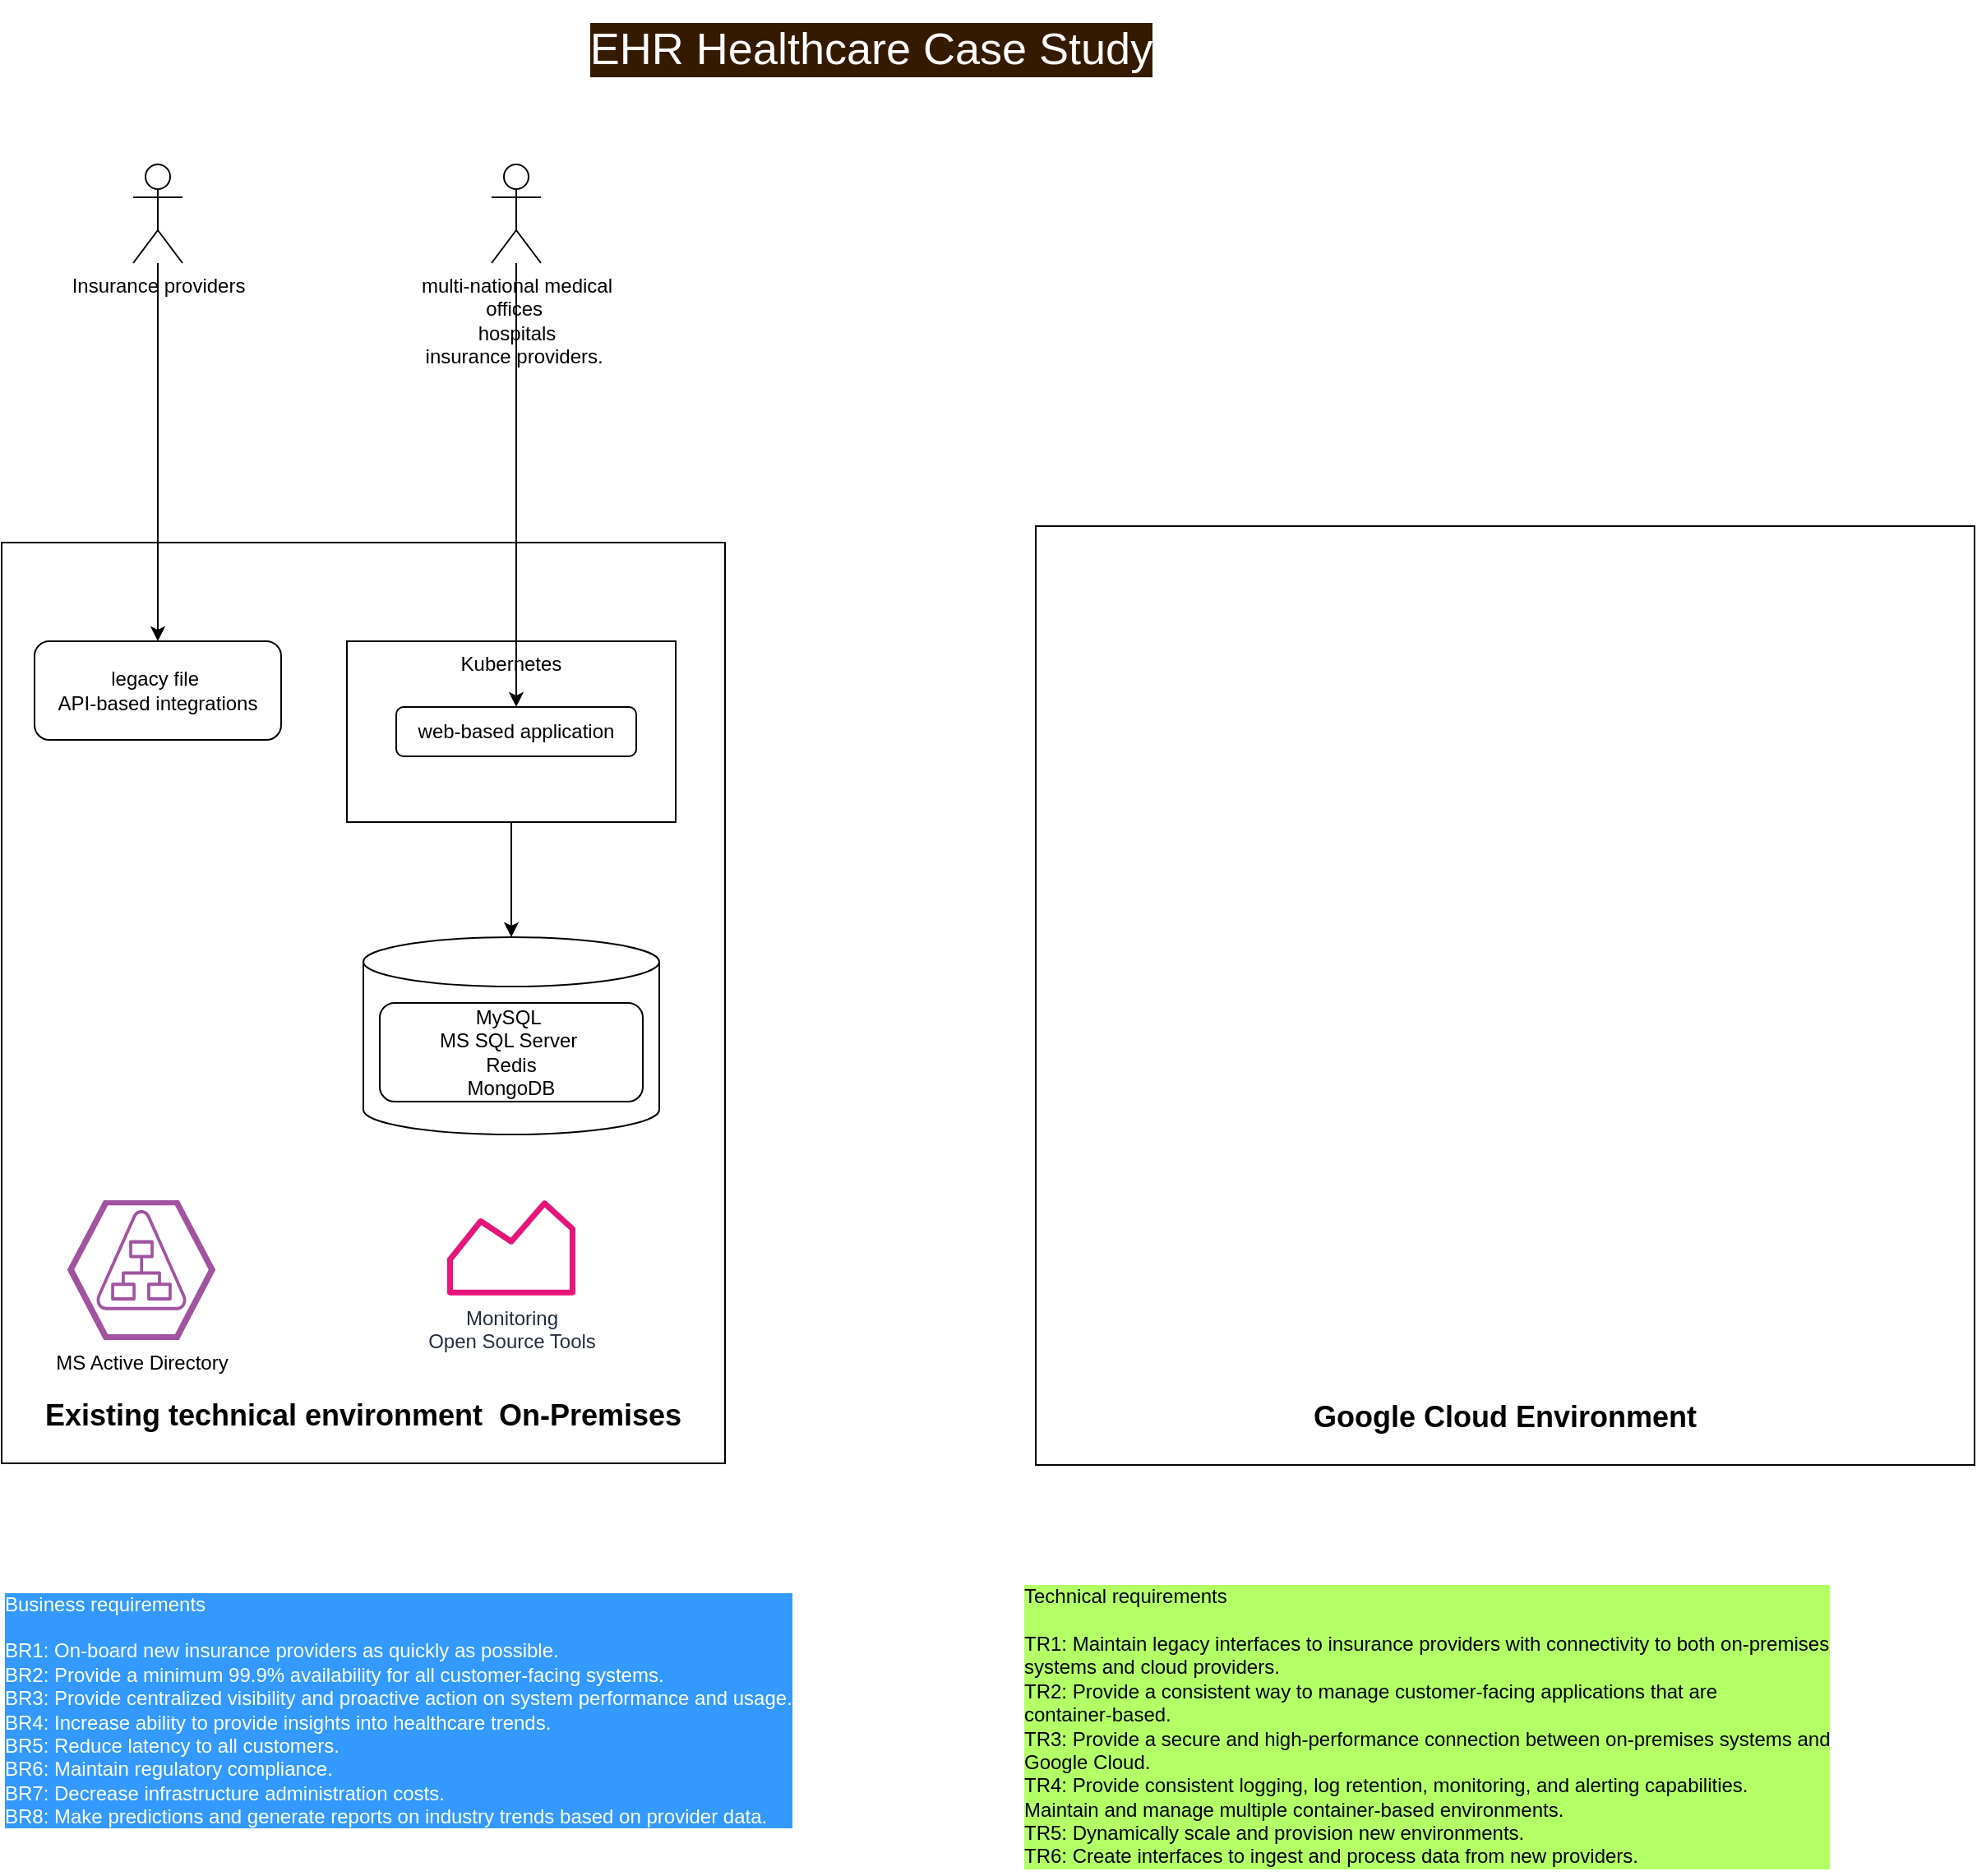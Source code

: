 <mxfile version="24.0.8" type="github">
  <diagram name="Página-1" id="AevKswtPFHskVXWzHPIH">
    <mxGraphModel dx="1194" dy="1824" grid="1" gridSize="10" guides="1" tooltips="1" connect="1" arrows="1" fold="1" page="1" pageScale="1" pageWidth="827" pageHeight="1169" math="0" shadow="0">
      <root>
        <mxCell id="0" />
        <mxCell id="1" parent="0" />
        <mxCell id="goCDnW-3eaL1kC3TrWZv-2" value="&lt;h2&gt;Existing technical environment&amp;nbsp; On-Premises&lt;/h2&gt;" style="rounded=0;whiteSpace=wrap;html=1;verticalAlign=bottom;" vertex="1" parent="1">
          <mxGeometry x="50" y="250" width="440" height="560" as="geometry" />
        </mxCell>
        <mxCell id="goCDnW-3eaL1kC3TrWZv-3" value="multi-national medical&lt;br/&gt;offices&amp;nbsp;&lt;div&gt;hospitals&lt;/div&gt;&lt;div&gt;insurance providers.&amp;nbsp;&lt;/div&gt;" style="shape=umlActor;verticalLabelPosition=bottom;verticalAlign=top;html=1;outlineConnect=0;" vertex="1" parent="1">
          <mxGeometry x="348" y="20" width="30" height="60" as="geometry" />
        </mxCell>
        <mxCell id="goCDnW-3eaL1kC3TrWZv-10" style="edgeStyle=orthogonalEdgeStyle;rounded=0;orthogonalLoop=1;jettySize=auto;html=1;" edge="1" parent="1" source="goCDnW-3eaL1kC3TrWZv-6" target="goCDnW-3eaL1kC3TrWZv-8">
          <mxGeometry relative="1" as="geometry" />
        </mxCell>
        <mxCell id="goCDnW-3eaL1kC3TrWZv-6" value="Kubernetes" style="rounded=0;whiteSpace=wrap;html=1;verticalAlign=top;" vertex="1" parent="1">
          <mxGeometry x="260" y="310" width="200" height="110" as="geometry" />
        </mxCell>
        <mxCell id="goCDnW-3eaL1kC3TrWZv-7" value="web-based application" style="rounded=1;whiteSpace=wrap;html=1;" vertex="1" parent="1">
          <mxGeometry x="290" y="350" width="146" height="30" as="geometry" />
        </mxCell>
        <mxCell id="goCDnW-3eaL1kC3TrWZv-8" value="" style="shape=cylinder3;whiteSpace=wrap;html=1;boundedLbl=1;backgroundOutline=1;size=15;" vertex="1" parent="1">
          <mxGeometry x="270" y="490" width="180" height="120" as="geometry" />
        </mxCell>
        <mxCell id="goCDnW-3eaL1kC3TrWZv-9" value="MySQL&amp;nbsp;&lt;div&gt;MS SQL Server&amp;nbsp;&lt;/div&gt;&lt;div&gt;Redis&lt;/div&gt;&lt;div&gt;MongoDB&lt;/div&gt;" style="rounded=1;whiteSpace=wrap;html=1;" vertex="1" parent="1">
          <mxGeometry x="280" y="530" width="160" height="60" as="geometry" />
        </mxCell>
        <mxCell id="goCDnW-3eaL1kC3TrWZv-11" value="EHR Healthcare Case Study" style="text;html=1;align=center;verticalAlign=middle;whiteSpace=wrap;rounded=0;labelBackgroundColor=#331A00;fontColor=#FFFFFF;fontSize=27;" vertex="1" parent="1">
          <mxGeometry x="399" y="-80" width="360" height="60" as="geometry" />
        </mxCell>
        <mxCell id="goCDnW-3eaL1kC3TrWZv-12" value="legacy file&amp;nbsp;&lt;div&gt;API-based integrations&lt;/div&gt;" style="rounded=1;whiteSpace=wrap;html=1;" vertex="1" parent="1">
          <mxGeometry x="70" y="310" width="150" height="60" as="geometry" />
        </mxCell>
        <mxCell id="goCDnW-3eaL1kC3TrWZv-13" value="MS Active Directory" style="verticalLabelPosition=bottom;sketch=0;html=1;fillColor=#A153A0;strokeColor=#ffffff;verticalAlign=top;align=center;points=[[0,0.5,0],[0.125,0.25,0],[0.25,0,0],[0.5,0,0],[0.75,0,0],[0.875,0.25,0],[1,0.5,0],[0.875,0.75,0],[0.75,1,0],[0.5,1,0],[0.125,0.75,0]];pointerEvents=1;shape=mxgraph.cisco_safe.compositeIcon;bgIcon=mxgraph.cisco_safe.design.blank_device;resIcon=mxgraph.cisco_safe.design.ms_active_directory_2;" vertex="1" parent="1">
          <mxGeometry x="90" y="650" width="90" height="85" as="geometry" />
        </mxCell>
        <mxCell id="goCDnW-3eaL1kC3TrWZv-14" value="Monitoring&lt;div&gt;Open Source Tools&lt;/div&gt;" style="sketch=0;outlineConnect=0;fontColor=#232F3E;gradientColor=none;fillColor=#E7157B;strokeColor=none;dashed=0;verticalLabelPosition=bottom;verticalAlign=top;align=center;html=1;fontSize=12;fontStyle=0;aspect=fixed;pointerEvents=1;shape=mxgraph.aws4.monitoring;" vertex="1" parent="1">
          <mxGeometry x="321" y="650" width="78" height="58" as="geometry" />
        </mxCell>
        <mxCell id="goCDnW-3eaL1kC3TrWZv-15" value="&lt;div&gt;Business requirements&lt;/div&gt;&lt;div&gt;&lt;br&gt;&lt;/div&gt;BR1: On-board new insurance providers as quickly as possible.&lt;br&gt;BR2: Provide a minimum 99.9% availability for all customer-facing systems.&lt;br&gt;BR3: Provide centralized visibility and proactive action on system performance and usage.&lt;br&gt;BR4: Increase ability to provide insights into healthcare trends.&lt;br&gt;BR5: Reduce latency to all customers.&lt;br&gt;BR6: Maintain regulatory compliance.&lt;br&gt;BR7: Decrease infrastructure administration costs.&lt;br&gt;BR8: Make predictions and generate reports on industry trends based on provider data." style="text;html=1;align=left;verticalAlign=middle;whiteSpace=wrap;rounded=0;labelBackgroundColor=#3399FF;fontColor=#FFFFFF;" vertex="1" parent="1">
          <mxGeometry x="50" y="870" width="500" height="180" as="geometry" />
        </mxCell>
        <mxCell id="goCDnW-3eaL1kC3TrWZv-16" value="Technical requirements&amp;nbsp;&lt;div&gt;&lt;br&gt;&lt;/div&gt;&lt;div&gt;TR1: Maintain legacy interfaces to insurance providers with connectivity to both on-premises&lt;br&gt;&lt;/div&gt;&lt;div&gt;systems and cloud providers.&lt;br&gt;TR2:&amp;nbsp;Provide a consistent way to manage customer-facing applications that are&lt;br&gt;container-based.&lt;br&gt;TR3:&amp;nbsp;Provide a secure and high-performance connection between on-premises systems and&lt;br&gt;Google Cloud.&lt;div&gt;&lt;/div&gt;&lt;/div&gt;&lt;div&gt;TR4: Provide consistent logging, log retention, monitoring, and alerting capabilities.&lt;br&gt;Maintain and manage multiple container-based environments.&lt;br&gt;TR5:&amp;nbsp;Dynamically scale and provision new environments.&lt;br&gt;TR6:&amp;nbsp;Create interfaces to ingest and process data from new providers.&lt;br&gt;&lt;/div&gt;" style="text;html=1;align=left;verticalAlign=middle;whiteSpace=wrap;rounded=0;labelBackgroundColor=#B3FF66;" vertex="1" parent="1">
          <mxGeometry x="670" y="880" width="500" height="180" as="geometry" />
        </mxCell>
        <mxCell id="goCDnW-3eaL1kC3TrWZv-17" value="&lt;h2&gt;Google Cloud Environment&lt;/h2&gt;" style="whiteSpace=wrap;html=1;aspect=fixed;verticalAlign=bottom;" vertex="1" parent="1">
          <mxGeometry x="679" y="240" width="571" height="571" as="geometry" />
        </mxCell>
        <mxCell id="goCDnW-3eaL1kC3TrWZv-5" value="" style="edgeStyle=orthogonalEdgeStyle;rounded=0;orthogonalLoop=1;jettySize=auto;html=1;" edge="1" parent="1" source="goCDnW-3eaL1kC3TrWZv-3" target="goCDnW-3eaL1kC3TrWZv-7">
          <mxGeometry relative="1" as="geometry" />
        </mxCell>
        <mxCell id="goCDnW-3eaL1kC3TrWZv-19" style="edgeStyle=orthogonalEdgeStyle;rounded=0;orthogonalLoop=1;jettySize=auto;html=1;" edge="1" parent="1" source="goCDnW-3eaL1kC3TrWZv-18" target="goCDnW-3eaL1kC3TrWZv-12">
          <mxGeometry relative="1" as="geometry" />
        </mxCell>
        <mxCell id="goCDnW-3eaL1kC3TrWZv-18" value="Insurance providers" style="shape=umlActor;verticalLabelPosition=bottom;verticalAlign=top;html=1;outlineConnect=0;" vertex="1" parent="1">
          <mxGeometry x="130" y="20" width="30" height="60" as="geometry" />
        </mxCell>
      </root>
    </mxGraphModel>
  </diagram>
</mxfile>
